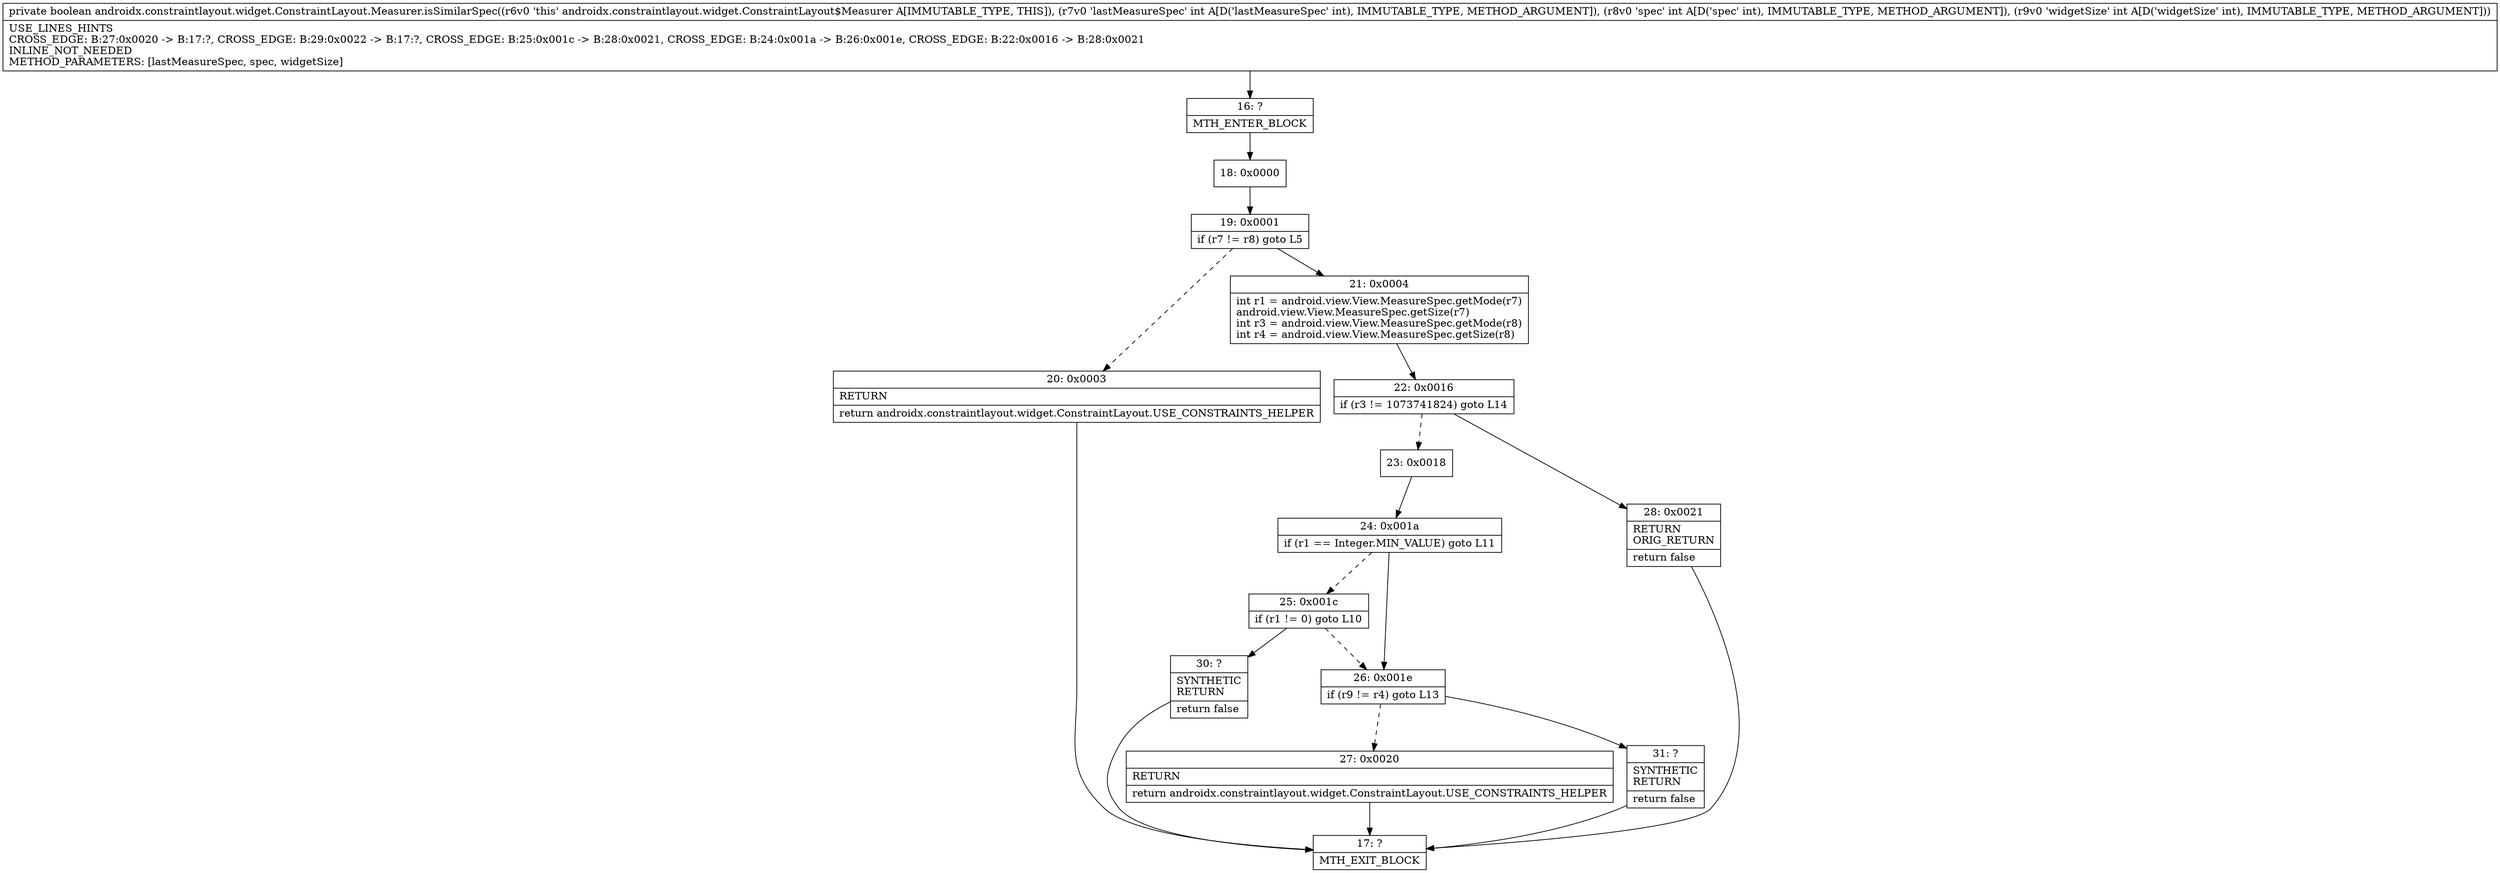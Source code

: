 digraph "CFG forandroidx.constraintlayout.widget.ConstraintLayout.Measurer.isSimilarSpec(III)Z" {
Node_16 [shape=record,label="{16\:\ ?|MTH_ENTER_BLOCK\l}"];
Node_18 [shape=record,label="{18\:\ 0x0000}"];
Node_19 [shape=record,label="{19\:\ 0x0001|if (r7 != r8) goto L5\l}"];
Node_20 [shape=record,label="{20\:\ 0x0003|RETURN\l|return androidx.constraintlayout.widget.ConstraintLayout.USE_CONSTRAINTS_HELPER\l}"];
Node_17 [shape=record,label="{17\:\ ?|MTH_EXIT_BLOCK\l}"];
Node_21 [shape=record,label="{21\:\ 0x0004|int r1 = android.view.View.MeasureSpec.getMode(r7)\landroid.view.View.MeasureSpec.getSize(r7)\lint r3 = android.view.View.MeasureSpec.getMode(r8)\lint r4 = android.view.View.MeasureSpec.getSize(r8)\l}"];
Node_22 [shape=record,label="{22\:\ 0x0016|if (r3 != 1073741824) goto L14\l}"];
Node_23 [shape=record,label="{23\:\ 0x0018}"];
Node_24 [shape=record,label="{24\:\ 0x001a|if (r1 == Integer.MIN_VALUE) goto L11\l}"];
Node_25 [shape=record,label="{25\:\ 0x001c|if (r1 != 0) goto L10\l}"];
Node_30 [shape=record,label="{30\:\ ?|SYNTHETIC\lRETURN\l|return false\l}"];
Node_26 [shape=record,label="{26\:\ 0x001e|if (r9 != r4) goto L13\l}"];
Node_27 [shape=record,label="{27\:\ 0x0020|RETURN\l|return androidx.constraintlayout.widget.ConstraintLayout.USE_CONSTRAINTS_HELPER\l}"];
Node_31 [shape=record,label="{31\:\ ?|SYNTHETIC\lRETURN\l|return false\l}"];
Node_28 [shape=record,label="{28\:\ 0x0021|RETURN\lORIG_RETURN\l|return false\l}"];
MethodNode[shape=record,label="{private boolean androidx.constraintlayout.widget.ConstraintLayout.Measurer.isSimilarSpec((r6v0 'this' androidx.constraintlayout.widget.ConstraintLayout$Measurer A[IMMUTABLE_TYPE, THIS]), (r7v0 'lastMeasureSpec' int A[D('lastMeasureSpec' int), IMMUTABLE_TYPE, METHOD_ARGUMENT]), (r8v0 'spec' int A[D('spec' int), IMMUTABLE_TYPE, METHOD_ARGUMENT]), (r9v0 'widgetSize' int A[D('widgetSize' int), IMMUTABLE_TYPE, METHOD_ARGUMENT]))  | USE_LINES_HINTS\lCROSS_EDGE: B:27:0x0020 \-\> B:17:?, CROSS_EDGE: B:29:0x0022 \-\> B:17:?, CROSS_EDGE: B:25:0x001c \-\> B:28:0x0021, CROSS_EDGE: B:24:0x001a \-\> B:26:0x001e, CROSS_EDGE: B:22:0x0016 \-\> B:28:0x0021\lINLINE_NOT_NEEDED\lMETHOD_PARAMETERS: [lastMeasureSpec, spec, widgetSize]\l}"];
MethodNode -> Node_16;Node_16 -> Node_18;
Node_18 -> Node_19;
Node_19 -> Node_20[style=dashed];
Node_19 -> Node_21;
Node_20 -> Node_17;
Node_21 -> Node_22;
Node_22 -> Node_23[style=dashed];
Node_22 -> Node_28;
Node_23 -> Node_24;
Node_24 -> Node_25[style=dashed];
Node_24 -> Node_26;
Node_25 -> Node_26[style=dashed];
Node_25 -> Node_30;
Node_30 -> Node_17;
Node_26 -> Node_27[style=dashed];
Node_26 -> Node_31;
Node_27 -> Node_17;
Node_31 -> Node_17;
Node_28 -> Node_17;
}


